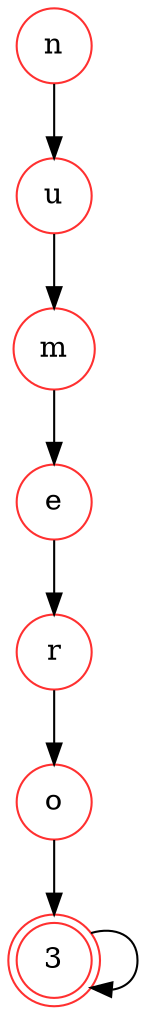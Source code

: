 digraph {   
    node [shape = doublecircle, color = firebrick1] 3 ;
    node [shape = circle];
    node [color= firebrick1];
    n -> u -> m -> e -> r -> o -> 3 -> 3;	
}